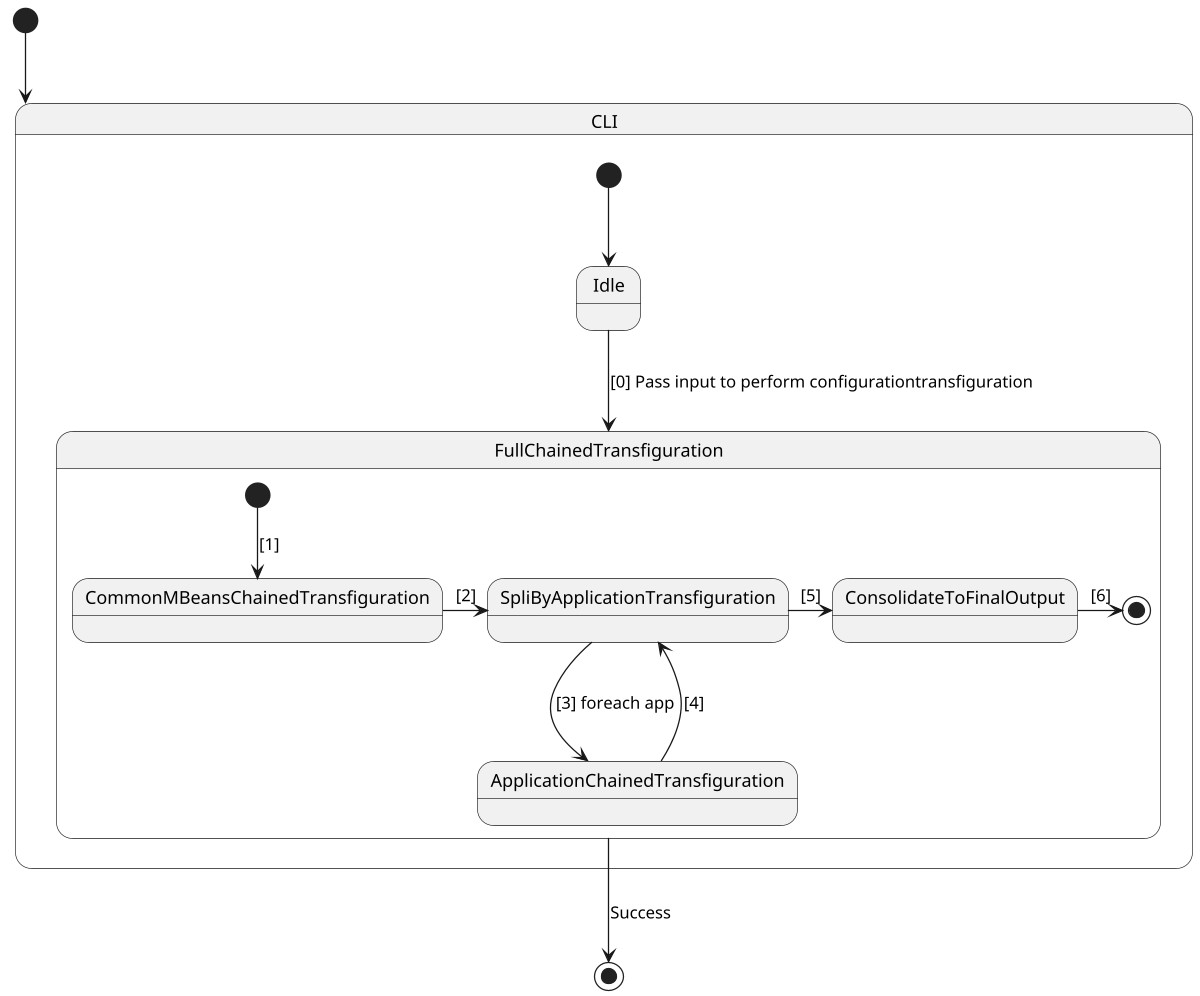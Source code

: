 @startuml
scale 1200 width
[*] --> CLI

state CLI {
  [*] --> Idle
  Idle --> FullChainedTransfiguration : [0] Pass input to perform configurationtransfiguration
}


state FullChainedTransfiguration {

    [*] --> CommonMBeansChainedTransfiguration: [1]
    CommonMBeansChainedTransfiguration -> SpliByApplicationTransfiguration:[2]
    SpliByApplicationTransfiguration ---> ApplicationChainedTransfiguration: [3] foreach app
    ApplicationChainedTransfiguration -> SpliByApplicationTransfiguration :[4]
    SpliByApplicationTransfiguration -> ConsolidateToFinalOutput: [5]
    ConsolidateToFinalOutput -> [*] : [6]
}

FullChainedTransfiguration --> [*] : Success
@enduml
